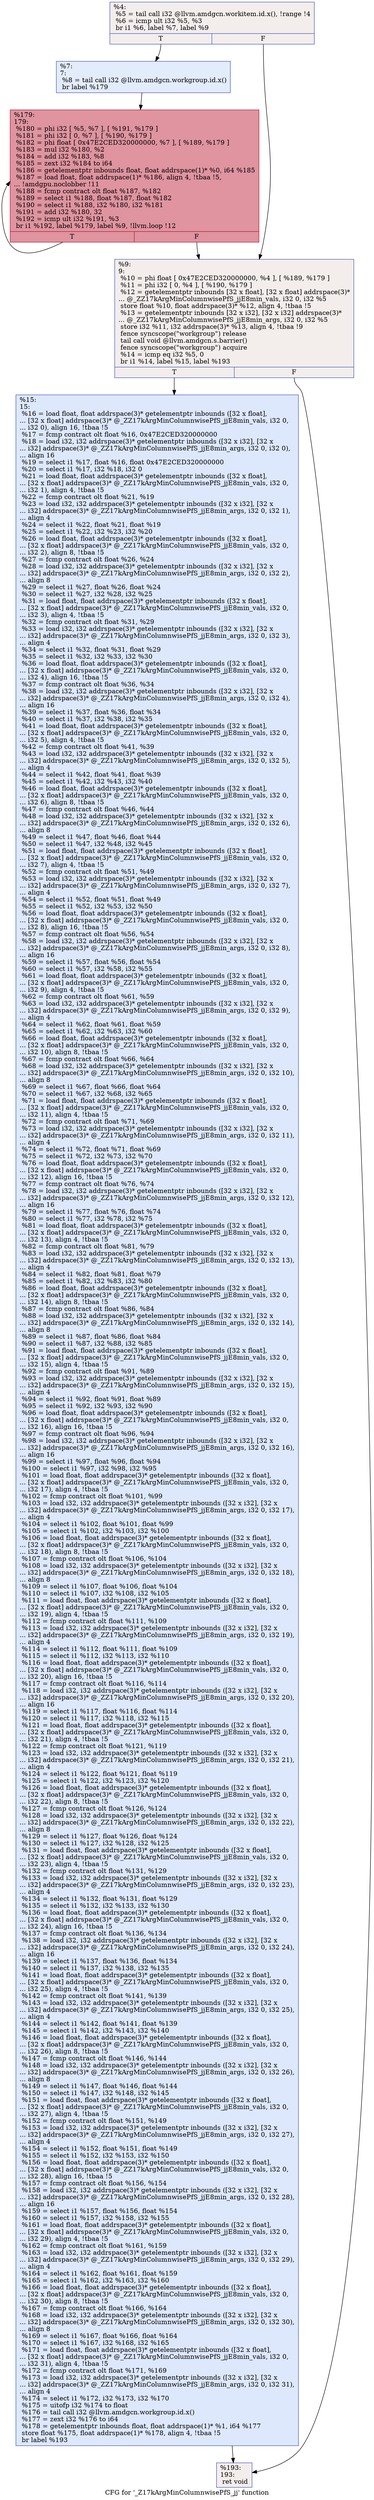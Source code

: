 digraph "CFG for '_Z17kArgMinColumnwisePfS_jj' function" {
	label="CFG for '_Z17kArgMinColumnwisePfS_jj' function";

	Node0x4ff0fd0 [shape=record,color="#3d50c3ff", style=filled, fillcolor="#e3d9d370",label="{%4:\l  %5 = tail call i32 @llvm.amdgcn.workitem.id.x(), !range !4\l  %6 = icmp ult i32 %5, %3\l  br i1 %6, label %7, label %9\l|{<s0>T|<s1>F}}"];
	Node0x4ff0fd0:s0 -> Node0x4ff1e10;
	Node0x4ff0fd0:s1 -> Node0x4ff1ea0;
	Node0x4ff1e10 [shape=record,color="#3d50c3ff", style=filled, fillcolor="#bfd3f670",label="{%7:\l7:                                                \l  %8 = tail call i32 @llvm.amdgcn.workgroup.id.x()\l  br label %179\l}"];
	Node0x4ff1e10 -> Node0x4ff1020;
	Node0x4ff1ea0 [shape=record,color="#3d50c3ff", style=filled, fillcolor="#e3d9d370",label="{%9:\l9:                                                \l  %10 = phi float [ 0x47E2CED320000000, %4 ], [ %189, %179 ]\l  %11 = phi i32 [ 0, %4 ], [ %190, %179 ]\l  %12 = getelementptr inbounds [32 x float], [32 x float] addrspace(3)*\l... @_ZZ17kArgMinColumnwisePfS_jjE8min_vals, i32 0, i32 %5\l  store float %10, float addrspace(3)* %12, align 4, !tbaa !5\l  %13 = getelementptr inbounds [32 x i32], [32 x i32] addrspace(3)*\l... @_ZZ17kArgMinColumnwisePfS_jjE8min_args, i32 0, i32 %5\l  store i32 %11, i32 addrspace(3)* %13, align 4, !tbaa !9\l  fence syncscope(\"workgroup\") release\l  tail call void @llvm.amdgcn.s.barrier()\l  fence syncscope(\"workgroup\") acquire\l  %14 = icmp eq i32 %5, 0\l  br i1 %14, label %15, label %193\l|{<s0>T|<s1>F}}"];
	Node0x4ff1ea0:s0 -> Node0x4ff3e30;
	Node0x4ff1ea0:s1 -> Node0x4ff3ec0;
	Node0x4ff3e30 [shape=record,color="#3d50c3ff", style=filled, fillcolor="#b2ccfb70",label="{%15:\l15:                                               \l  %16 = load float, float addrspace(3)* getelementptr inbounds ([32 x float],\l... [32 x float] addrspace(3)* @_ZZ17kArgMinColumnwisePfS_jjE8min_vals, i32 0,\l... i32 0), align 16, !tbaa !5\l  %17 = fcmp contract olt float %16, 0x47E2CED320000000\l  %18 = load i32, i32 addrspace(3)* getelementptr inbounds ([32 x i32], [32 x\l... i32] addrspace(3)* @_ZZ17kArgMinColumnwisePfS_jjE8min_args, i32 0, i32 0),\l... align 16\l  %19 = select i1 %17, float %16, float 0x47E2CED320000000\l  %20 = select i1 %17, i32 %18, i32 0\l  %21 = load float, float addrspace(3)* getelementptr inbounds ([32 x float],\l... [32 x float] addrspace(3)* @_ZZ17kArgMinColumnwisePfS_jjE8min_vals, i32 0,\l... i32 1), align 4, !tbaa !5\l  %22 = fcmp contract olt float %21, %19\l  %23 = load i32, i32 addrspace(3)* getelementptr inbounds ([32 x i32], [32 x\l... i32] addrspace(3)* @_ZZ17kArgMinColumnwisePfS_jjE8min_args, i32 0, i32 1),\l... align 4\l  %24 = select i1 %22, float %21, float %19\l  %25 = select i1 %22, i32 %23, i32 %20\l  %26 = load float, float addrspace(3)* getelementptr inbounds ([32 x float],\l... [32 x float] addrspace(3)* @_ZZ17kArgMinColumnwisePfS_jjE8min_vals, i32 0,\l... i32 2), align 8, !tbaa !5\l  %27 = fcmp contract olt float %26, %24\l  %28 = load i32, i32 addrspace(3)* getelementptr inbounds ([32 x i32], [32 x\l... i32] addrspace(3)* @_ZZ17kArgMinColumnwisePfS_jjE8min_args, i32 0, i32 2),\l... align 8\l  %29 = select i1 %27, float %26, float %24\l  %30 = select i1 %27, i32 %28, i32 %25\l  %31 = load float, float addrspace(3)* getelementptr inbounds ([32 x float],\l... [32 x float] addrspace(3)* @_ZZ17kArgMinColumnwisePfS_jjE8min_vals, i32 0,\l... i32 3), align 4, !tbaa !5\l  %32 = fcmp contract olt float %31, %29\l  %33 = load i32, i32 addrspace(3)* getelementptr inbounds ([32 x i32], [32 x\l... i32] addrspace(3)* @_ZZ17kArgMinColumnwisePfS_jjE8min_args, i32 0, i32 3),\l... align 4\l  %34 = select i1 %32, float %31, float %29\l  %35 = select i1 %32, i32 %33, i32 %30\l  %36 = load float, float addrspace(3)* getelementptr inbounds ([32 x float],\l... [32 x float] addrspace(3)* @_ZZ17kArgMinColumnwisePfS_jjE8min_vals, i32 0,\l... i32 4), align 16, !tbaa !5\l  %37 = fcmp contract olt float %36, %34\l  %38 = load i32, i32 addrspace(3)* getelementptr inbounds ([32 x i32], [32 x\l... i32] addrspace(3)* @_ZZ17kArgMinColumnwisePfS_jjE8min_args, i32 0, i32 4),\l... align 16\l  %39 = select i1 %37, float %36, float %34\l  %40 = select i1 %37, i32 %38, i32 %35\l  %41 = load float, float addrspace(3)* getelementptr inbounds ([32 x float],\l... [32 x float] addrspace(3)* @_ZZ17kArgMinColumnwisePfS_jjE8min_vals, i32 0,\l... i32 5), align 4, !tbaa !5\l  %42 = fcmp contract olt float %41, %39\l  %43 = load i32, i32 addrspace(3)* getelementptr inbounds ([32 x i32], [32 x\l... i32] addrspace(3)* @_ZZ17kArgMinColumnwisePfS_jjE8min_args, i32 0, i32 5),\l... align 4\l  %44 = select i1 %42, float %41, float %39\l  %45 = select i1 %42, i32 %43, i32 %40\l  %46 = load float, float addrspace(3)* getelementptr inbounds ([32 x float],\l... [32 x float] addrspace(3)* @_ZZ17kArgMinColumnwisePfS_jjE8min_vals, i32 0,\l... i32 6), align 8, !tbaa !5\l  %47 = fcmp contract olt float %46, %44\l  %48 = load i32, i32 addrspace(3)* getelementptr inbounds ([32 x i32], [32 x\l... i32] addrspace(3)* @_ZZ17kArgMinColumnwisePfS_jjE8min_args, i32 0, i32 6),\l... align 8\l  %49 = select i1 %47, float %46, float %44\l  %50 = select i1 %47, i32 %48, i32 %45\l  %51 = load float, float addrspace(3)* getelementptr inbounds ([32 x float],\l... [32 x float] addrspace(3)* @_ZZ17kArgMinColumnwisePfS_jjE8min_vals, i32 0,\l... i32 7), align 4, !tbaa !5\l  %52 = fcmp contract olt float %51, %49\l  %53 = load i32, i32 addrspace(3)* getelementptr inbounds ([32 x i32], [32 x\l... i32] addrspace(3)* @_ZZ17kArgMinColumnwisePfS_jjE8min_args, i32 0, i32 7),\l... align 4\l  %54 = select i1 %52, float %51, float %49\l  %55 = select i1 %52, i32 %53, i32 %50\l  %56 = load float, float addrspace(3)* getelementptr inbounds ([32 x float],\l... [32 x float] addrspace(3)* @_ZZ17kArgMinColumnwisePfS_jjE8min_vals, i32 0,\l... i32 8), align 16, !tbaa !5\l  %57 = fcmp contract olt float %56, %54\l  %58 = load i32, i32 addrspace(3)* getelementptr inbounds ([32 x i32], [32 x\l... i32] addrspace(3)* @_ZZ17kArgMinColumnwisePfS_jjE8min_args, i32 0, i32 8),\l... align 16\l  %59 = select i1 %57, float %56, float %54\l  %60 = select i1 %57, i32 %58, i32 %55\l  %61 = load float, float addrspace(3)* getelementptr inbounds ([32 x float],\l... [32 x float] addrspace(3)* @_ZZ17kArgMinColumnwisePfS_jjE8min_vals, i32 0,\l... i32 9), align 4, !tbaa !5\l  %62 = fcmp contract olt float %61, %59\l  %63 = load i32, i32 addrspace(3)* getelementptr inbounds ([32 x i32], [32 x\l... i32] addrspace(3)* @_ZZ17kArgMinColumnwisePfS_jjE8min_args, i32 0, i32 9),\l... align 4\l  %64 = select i1 %62, float %61, float %59\l  %65 = select i1 %62, i32 %63, i32 %60\l  %66 = load float, float addrspace(3)* getelementptr inbounds ([32 x float],\l... [32 x float] addrspace(3)* @_ZZ17kArgMinColumnwisePfS_jjE8min_vals, i32 0,\l... i32 10), align 8, !tbaa !5\l  %67 = fcmp contract olt float %66, %64\l  %68 = load i32, i32 addrspace(3)* getelementptr inbounds ([32 x i32], [32 x\l... i32] addrspace(3)* @_ZZ17kArgMinColumnwisePfS_jjE8min_args, i32 0, i32 10),\l... align 8\l  %69 = select i1 %67, float %66, float %64\l  %70 = select i1 %67, i32 %68, i32 %65\l  %71 = load float, float addrspace(3)* getelementptr inbounds ([32 x float],\l... [32 x float] addrspace(3)* @_ZZ17kArgMinColumnwisePfS_jjE8min_vals, i32 0,\l... i32 11), align 4, !tbaa !5\l  %72 = fcmp contract olt float %71, %69\l  %73 = load i32, i32 addrspace(3)* getelementptr inbounds ([32 x i32], [32 x\l... i32] addrspace(3)* @_ZZ17kArgMinColumnwisePfS_jjE8min_args, i32 0, i32 11),\l... align 4\l  %74 = select i1 %72, float %71, float %69\l  %75 = select i1 %72, i32 %73, i32 %70\l  %76 = load float, float addrspace(3)* getelementptr inbounds ([32 x float],\l... [32 x float] addrspace(3)* @_ZZ17kArgMinColumnwisePfS_jjE8min_vals, i32 0,\l... i32 12), align 16, !tbaa !5\l  %77 = fcmp contract olt float %76, %74\l  %78 = load i32, i32 addrspace(3)* getelementptr inbounds ([32 x i32], [32 x\l... i32] addrspace(3)* @_ZZ17kArgMinColumnwisePfS_jjE8min_args, i32 0, i32 12),\l... align 16\l  %79 = select i1 %77, float %76, float %74\l  %80 = select i1 %77, i32 %78, i32 %75\l  %81 = load float, float addrspace(3)* getelementptr inbounds ([32 x float],\l... [32 x float] addrspace(3)* @_ZZ17kArgMinColumnwisePfS_jjE8min_vals, i32 0,\l... i32 13), align 4, !tbaa !5\l  %82 = fcmp contract olt float %81, %79\l  %83 = load i32, i32 addrspace(3)* getelementptr inbounds ([32 x i32], [32 x\l... i32] addrspace(3)* @_ZZ17kArgMinColumnwisePfS_jjE8min_args, i32 0, i32 13),\l... align 4\l  %84 = select i1 %82, float %81, float %79\l  %85 = select i1 %82, i32 %83, i32 %80\l  %86 = load float, float addrspace(3)* getelementptr inbounds ([32 x float],\l... [32 x float] addrspace(3)* @_ZZ17kArgMinColumnwisePfS_jjE8min_vals, i32 0,\l... i32 14), align 8, !tbaa !5\l  %87 = fcmp contract olt float %86, %84\l  %88 = load i32, i32 addrspace(3)* getelementptr inbounds ([32 x i32], [32 x\l... i32] addrspace(3)* @_ZZ17kArgMinColumnwisePfS_jjE8min_args, i32 0, i32 14),\l... align 8\l  %89 = select i1 %87, float %86, float %84\l  %90 = select i1 %87, i32 %88, i32 %85\l  %91 = load float, float addrspace(3)* getelementptr inbounds ([32 x float],\l... [32 x float] addrspace(3)* @_ZZ17kArgMinColumnwisePfS_jjE8min_vals, i32 0,\l... i32 15), align 4, !tbaa !5\l  %92 = fcmp contract olt float %91, %89\l  %93 = load i32, i32 addrspace(3)* getelementptr inbounds ([32 x i32], [32 x\l... i32] addrspace(3)* @_ZZ17kArgMinColumnwisePfS_jjE8min_args, i32 0, i32 15),\l... align 4\l  %94 = select i1 %92, float %91, float %89\l  %95 = select i1 %92, i32 %93, i32 %90\l  %96 = load float, float addrspace(3)* getelementptr inbounds ([32 x float],\l... [32 x float] addrspace(3)* @_ZZ17kArgMinColumnwisePfS_jjE8min_vals, i32 0,\l... i32 16), align 16, !tbaa !5\l  %97 = fcmp contract olt float %96, %94\l  %98 = load i32, i32 addrspace(3)* getelementptr inbounds ([32 x i32], [32 x\l... i32] addrspace(3)* @_ZZ17kArgMinColumnwisePfS_jjE8min_args, i32 0, i32 16),\l... align 16\l  %99 = select i1 %97, float %96, float %94\l  %100 = select i1 %97, i32 %98, i32 %95\l  %101 = load float, float addrspace(3)* getelementptr inbounds ([32 x float],\l... [32 x float] addrspace(3)* @_ZZ17kArgMinColumnwisePfS_jjE8min_vals, i32 0,\l... i32 17), align 4, !tbaa !5\l  %102 = fcmp contract olt float %101, %99\l  %103 = load i32, i32 addrspace(3)* getelementptr inbounds ([32 x i32], [32 x\l... i32] addrspace(3)* @_ZZ17kArgMinColumnwisePfS_jjE8min_args, i32 0, i32 17),\l... align 4\l  %104 = select i1 %102, float %101, float %99\l  %105 = select i1 %102, i32 %103, i32 %100\l  %106 = load float, float addrspace(3)* getelementptr inbounds ([32 x float],\l... [32 x float] addrspace(3)* @_ZZ17kArgMinColumnwisePfS_jjE8min_vals, i32 0,\l... i32 18), align 8, !tbaa !5\l  %107 = fcmp contract olt float %106, %104\l  %108 = load i32, i32 addrspace(3)* getelementptr inbounds ([32 x i32], [32 x\l... i32] addrspace(3)* @_ZZ17kArgMinColumnwisePfS_jjE8min_args, i32 0, i32 18),\l... align 8\l  %109 = select i1 %107, float %106, float %104\l  %110 = select i1 %107, i32 %108, i32 %105\l  %111 = load float, float addrspace(3)* getelementptr inbounds ([32 x float],\l... [32 x float] addrspace(3)* @_ZZ17kArgMinColumnwisePfS_jjE8min_vals, i32 0,\l... i32 19), align 4, !tbaa !5\l  %112 = fcmp contract olt float %111, %109\l  %113 = load i32, i32 addrspace(3)* getelementptr inbounds ([32 x i32], [32 x\l... i32] addrspace(3)* @_ZZ17kArgMinColumnwisePfS_jjE8min_args, i32 0, i32 19),\l... align 4\l  %114 = select i1 %112, float %111, float %109\l  %115 = select i1 %112, i32 %113, i32 %110\l  %116 = load float, float addrspace(3)* getelementptr inbounds ([32 x float],\l... [32 x float] addrspace(3)* @_ZZ17kArgMinColumnwisePfS_jjE8min_vals, i32 0,\l... i32 20), align 16, !tbaa !5\l  %117 = fcmp contract olt float %116, %114\l  %118 = load i32, i32 addrspace(3)* getelementptr inbounds ([32 x i32], [32 x\l... i32] addrspace(3)* @_ZZ17kArgMinColumnwisePfS_jjE8min_args, i32 0, i32 20),\l... align 16\l  %119 = select i1 %117, float %116, float %114\l  %120 = select i1 %117, i32 %118, i32 %115\l  %121 = load float, float addrspace(3)* getelementptr inbounds ([32 x float],\l... [32 x float] addrspace(3)* @_ZZ17kArgMinColumnwisePfS_jjE8min_vals, i32 0,\l... i32 21), align 4, !tbaa !5\l  %122 = fcmp contract olt float %121, %119\l  %123 = load i32, i32 addrspace(3)* getelementptr inbounds ([32 x i32], [32 x\l... i32] addrspace(3)* @_ZZ17kArgMinColumnwisePfS_jjE8min_args, i32 0, i32 21),\l... align 4\l  %124 = select i1 %122, float %121, float %119\l  %125 = select i1 %122, i32 %123, i32 %120\l  %126 = load float, float addrspace(3)* getelementptr inbounds ([32 x float],\l... [32 x float] addrspace(3)* @_ZZ17kArgMinColumnwisePfS_jjE8min_vals, i32 0,\l... i32 22), align 8, !tbaa !5\l  %127 = fcmp contract olt float %126, %124\l  %128 = load i32, i32 addrspace(3)* getelementptr inbounds ([32 x i32], [32 x\l... i32] addrspace(3)* @_ZZ17kArgMinColumnwisePfS_jjE8min_args, i32 0, i32 22),\l... align 8\l  %129 = select i1 %127, float %126, float %124\l  %130 = select i1 %127, i32 %128, i32 %125\l  %131 = load float, float addrspace(3)* getelementptr inbounds ([32 x float],\l... [32 x float] addrspace(3)* @_ZZ17kArgMinColumnwisePfS_jjE8min_vals, i32 0,\l... i32 23), align 4, !tbaa !5\l  %132 = fcmp contract olt float %131, %129\l  %133 = load i32, i32 addrspace(3)* getelementptr inbounds ([32 x i32], [32 x\l... i32] addrspace(3)* @_ZZ17kArgMinColumnwisePfS_jjE8min_args, i32 0, i32 23),\l... align 4\l  %134 = select i1 %132, float %131, float %129\l  %135 = select i1 %132, i32 %133, i32 %130\l  %136 = load float, float addrspace(3)* getelementptr inbounds ([32 x float],\l... [32 x float] addrspace(3)* @_ZZ17kArgMinColumnwisePfS_jjE8min_vals, i32 0,\l... i32 24), align 16, !tbaa !5\l  %137 = fcmp contract olt float %136, %134\l  %138 = load i32, i32 addrspace(3)* getelementptr inbounds ([32 x i32], [32 x\l... i32] addrspace(3)* @_ZZ17kArgMinColumnwisePfS_jjE8min_args, i32 0, i32 24),\l... align 16\l  %139 = select i1 %137, float %136, float %134\l  %140 = select i1 %137, i32 %138, i32 %135\l  %141 = load float, float addrspace(3)* getelementptr inbounds ([32 x float],\l... [32 x float] addrspace(3)* @_ZZ17kArgMinColumnwisePfS_jjE8min_vals, i32 0,\l... i32 25), align 4, !tbaa !5\l  %142 = fcmp contract olt float %141, %139\l  %143 = load i32, i32 addrspace(3)* getelementptr inbounds ([32 x i32], [32 x\l... i32] addrspace(3)* @_ZZ17kArgMinColumnwisePfS_jjE8min_args, i32 0, i32 25),\l... align 4\l  %144 = select i1 %142, float %141, float %139\l  %145 = select i1 %142, i32 %143, i32 %140\l  %146 = load float, float addrspace(3)* getelementptr inbounds ([32 x float],\l... [32 x float] addrspace(3)* @_ZZ17kArgMinColumnwisePfS_jjE8min_vals, i32 0,\l... i32 26), align 8, !tbaa !5\l  %147 = fcmp contract olt float %146, %144\l  %148 = load i32, i32 addrspace(3)* getelementptr inbounds ([32 x i32], [32 x\l... i32] addrspace(3)* @_ZZ17kArgMinColumnwisePfS_jjE8min_args, i32 0, i32 26),\l... align 8\l  %149 = select i1 %147, float %146, float %144\l  %150 = select i1 %147, i32 %148, i32 %145\l  %151 = load float, float addrspace(3)* getelementptr inbounds ([32 x float],\l... [32 x float] addrspace(3)* @_ZZ17kArgMinColumnwisePfS_jjE8min_vals, i32 0,\l... i32 27), align 4, !tbaa !5\l  %152 = fcmp contract olt float %151, %149\l  %153 = load i32, i32 addrspace(3)* getelementptr inbounds ([32 x i32], [32 x\l... i32] addrspace(3)* @_ZZ17kArgMinColumnwisePfS_jjE8min_args, i32 0, i32 27),\l... align 4\l  %154 = select i1 %152, float %151, float %149\l  %155 = select i1 %152, i32 %153, i32 %150\l  %156 = load float, float addrspace(3)* getelementptr inbounds ([32 x float],\l... [32 x float] addrspace(3)* @_ZZ17kArgMinColumnwisePfS_jjE8min_vals, i32 0,\l... i32 28), align 16, !tbaa !5\l  %157 = fcmp contract olt float %156, %154\l  %158 = load i32, i32 addrspace(3)* getelementptr inbounds ([32 x i32], [32 x\l... i32] addrspace(3)* @_ZZ17kArgMinColumnwisePfS_jjE8min_args, i32 0, i32 28),\l... align 16\l  %159 = select i1 %157, float %156, float %154\l  %160 = select i1 %157, i32 %158, i32 %155\l  %161 = load float, float addrspace(3)* getelementptr inbounds ([32 x float],\l... [32 x float] addrspace(3)* @_ZZ17kArgMinColumnwisePfS_jjE8min_vals, i32 0,\l... i32 29), align 4, !tbaa !5\l  %162 = fcmp contract olt float %161, %159\l  %163 = load i32, i32 addrspace(3)* getelementptr inbounds ([32 x i32], [32 x\l... i32] addrspace(3)* @_ZZ17kArgMinColumnwisePfS_jjE8min_args, i32 0, i32 29),\l... align 4\l  %164 = select i1 %162, float %161, float %159\l  %165 = select i1 %162, i32 %163, i32 %160\l  %166 = load float, float addrspace(3)* getelementptr inbounds ([32 x float],\l... [32 x float] addrspace(3)* @_ZZ17kArgMinColumnwisePfS_jjE8min_vals, i32 0,\l... i32 30), align 8, !tbaa !5\l  %167 = fcmp contract olt float %166, %164\l  %168 = load i32, i32 addrspace(3)* getelementptr inbounds ([32 x i32], [32 x\l... i32] addrspace(3)* @_ZZ17kArgMinColumnwisePfS_jjE8min_args, i32 0, i32 30),\l... align 8\l  %169 = select i1 %167, float %166, float %164\l  %170 = select i1 %167, i32 %168, i32 %165\l  %171 = load float, float addrspace(3)* getelementptr inbounds ([32 x float],\l... [32 x float] addrspace(3)* @_ZZ17kArgMinColumnwisePfS_jjE8min_vals, i32 0,\l... i32 31), align 4, !tbaa !5\l  %172 = fcmp contract olt float %171, %169\l  %173 = load i32, i32 addrspace(3)* getelementptr inbounds ([32 x i32], [32 x\l... i32] addrspace(3)* @_ZZ17kArgMinColumnwisePfS_jjE8min_args, i32 0, i32 31),\l... align 4\l  %174 = select i1 %172, i32 %173, i32 %170\l  %175 = uitofp i32 %174 to float\l  %176 = tail call i32 @llvm.amdgcn.workgroup.id.x()\l  %177 = zext i32 %176 to i64\l  %178 = getelementptr inbounds float, float addrspace(1)* %1, i64 %177\l  store float %175, float addrspace(1)* %178, align 4, !tbaa !5\l  br label %193\l}"];
	Node0x4ff3e30 -> Node0x4ff3ec0;
	Node0x4ff1020 [shape=record,color="#b70d28ff", style=filled, fillcolor="#b70d2870",label="{%179:\l179:                                              \l  %180 = phi i32 [ %5, %7 ], [ %191, %179 ]\l  %181 = phi i32 [ 0, %7 ], [ %190, %179 ]\l  %182 = phi float [ 0x47E2CED320000000, %7 ], [ %189, %179 ]\l  %183 = mul i32 %180, %2\l  %184 = add i32 %183, %8\l  %185 = zext i32 %184 to i64\l  %186 = getelementptr inbounds float, float addrspace(1)* %0, i64 %185\l  %187 = load float, float addrspace(1)* %186, align 4, !tbaa !5,\l... !amdgpu.noclobber !11\l  %188 = fcmp contract olt float %187, %182\l  %189 = select i1 %188, float %187, float %182\l  %190 = select i1 %188, i32 %180, i32 %181\l  %191 = add i32 %180, 32\l  %192 = icmp ult i32 %191, %3\l  br i1 %192, label %179, label %9, !llvm.loop !12\l|{<s0>T|<s1>F}}"];
	Node0x4ff1020:s0 -> Node0x4ff1020;
	Node0x4ff1020:s1 -> Node0x4ff1ea0;
	Node0x4ff3ec0 [shape=record,color="#3d50c3ff", style=filled, fillcolor="#e3d9d370",label="{%193:\l193:                                              \l  ret void\l}"];
}
